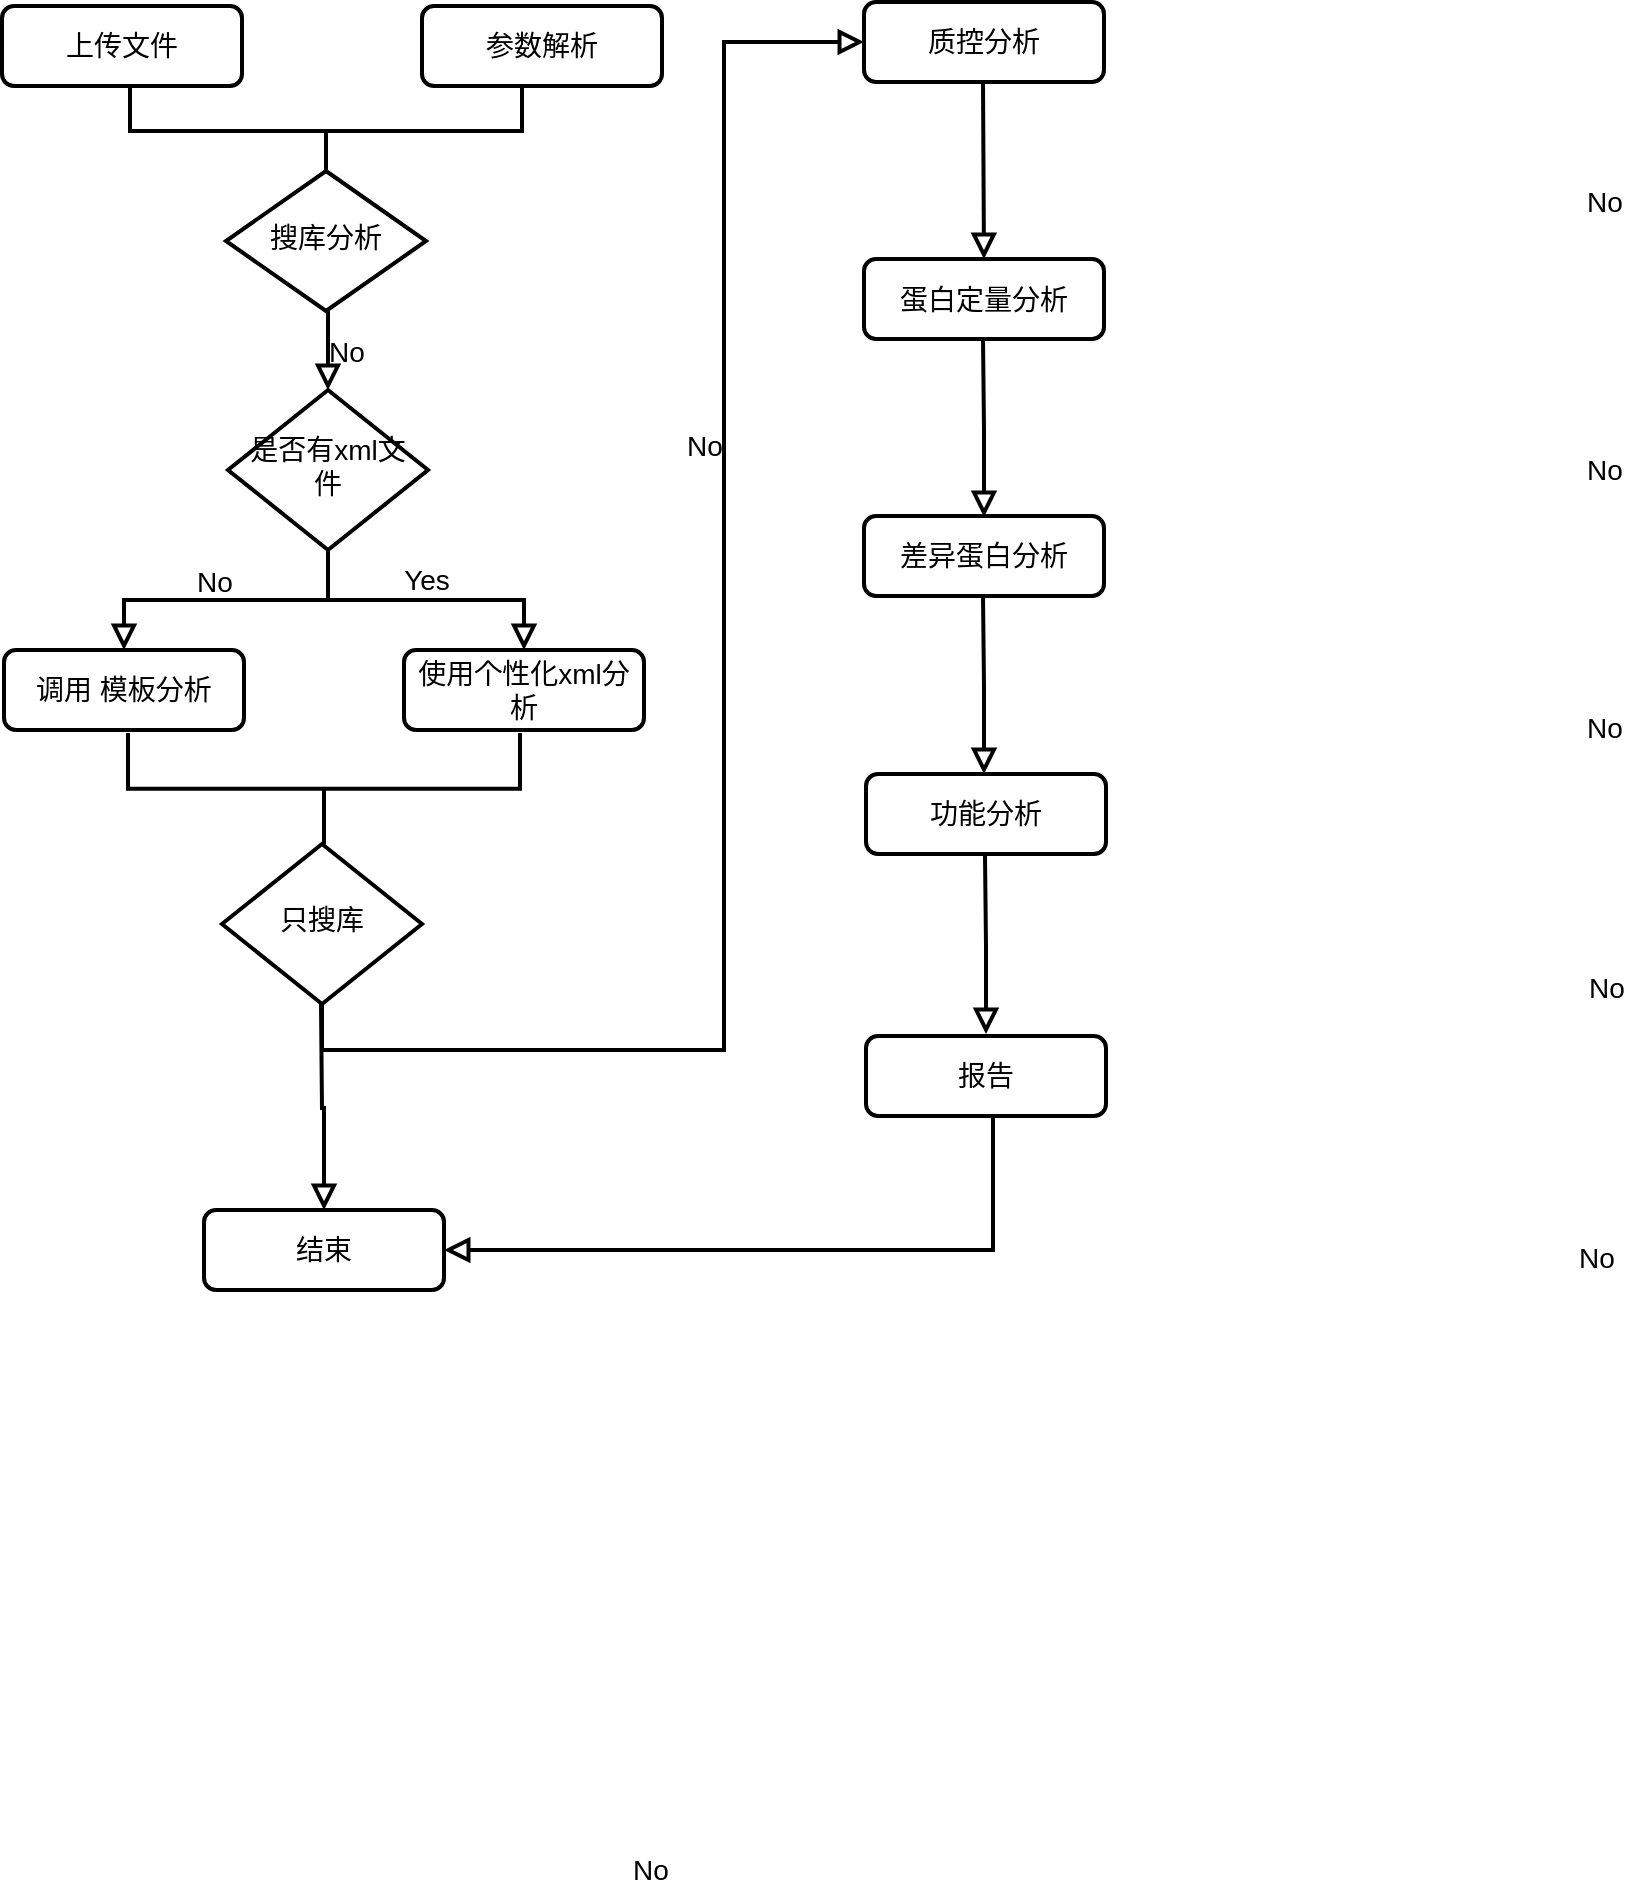 <mxfile version="24.7.17">
  <diagram id="C5RBs43oDa-KdzZeNtuy" name="Page-1">
    <mxGraphModel dx="1398" dy="821" grid="0" gridSize="10" guides="1" tooltips="1" connect="1" arrows="1" fold="1" page="1" pageScale="1" pageWidth="827" pageHeight="1169" background="#ffffff" math="0" shadow="0">
      <root>
        <mxCell id="WIyWlLk6GJQsqaUBKTNV-0" />
        <mxCell id="WIyWlLk6GJQsqaUBKTNV-1" parent="WIyWlLk6GJQsqaUBKTNV-0" />
        <mxCell id="WIyWlLk6GJQsqaUBKTNV-3" value="参数解析" style="rounded=1;whiteSpace=wrap;html=1;fontSize=14;glass=0;strokeWidth=2;shadow=0;" parent="WIyWlLk6GJQsqaUBKTNV-1" vertex="1">
          <mxGeometry x="219" y="58" width="120" height="40" as="geometry" />
        </mxCell>
        <mxCell id="WIyWlLk6GJQsqaUBKTNV-6" value="搜库分析" style="rhombus;whiteSpace=wrap;html=1;shadow=0;fontFamily=Helvetica;fontSize=14;align=center;strokeWidth=2;spacing=6;spacingTop=-4;" parent="WIyWlLk6GJQsqaUBKTNV-1" vertex="1">
          <mxGeometry x="121" y="140.5" width="100" height="70" as="geometry" />
        </mxCell>
        <mxCell id="WIyWlLk6GJQsqaUBKTNV-8" value="No" style="rounded=0;html=1;jettySize=auto;orthogonalLoop=1;fontSize=14;endArrow=block;endFill=0;endSize=8;strokeWidth=2;shadow=0;labelBackgroundColor=none;edgeStyle=orthogonalEdgeStyle;" parent="WIyWlLk6GJQsqaUBKTNV-1" source="WIyWlLk6GJQsqaUBKTNV-10" target="WIyWlLk6GJQsqaUBKTNV-11" edge="1">
          <mxGeometry x="0.092" y="-9" relative="1" as="geometry">
            <mxPoint x="1" as="offset" />
          </mxGeometry>
        </mxCell>
        <mxCell id="WIyWlLk6GJQsqaUBKTNV-9" value="Yes" style="edgeStyle=orthogonalEdgeStyle;rounded=0;html=1;jettySize=auto;orthogonalLoop=1;fontSize=14;endArrow=block;endFill=0;endSize=8;strokeWidth=2;shadow=0;labelBackgroundColor=none;" parent="WIyWlLk6GJQsqaUBKTNV-1" source="WIyWlLk6GJQsqaUBKTNV-10" target="WIyWlLk6GJQsqaUBKTNV-12" edge="1">
          <mxGeometry y="10" relative="1" as="geometry">
            <mxPoint as="offset" />
          </mxGeometry>
        </mxCell>
        <mxCell id="WIyWlLk6GJQsqaUBKTNV-10" value="是否有xml文件" style="rhombus;whiteSpace=wrap;html=1;shadow=0;fontFamily=Helvetica;fontSize=14;align=center;strokeWidth=2;spacing=6;spacingTop=-4;" parent="WIyWlLk6GJQsqaUBKTNV-1" vertex="1">
          <mxGeometry x="122" y="250" width="100" height="80" as="geometry" />
        </mxCell>
        <mxCell id="WIyWlLk6GJQsqaUBKTNV-11" value="调用 模板分析" style="rounded=1;whiteSpace=wrap;html=1;fontSize=14;glass=0;strokeWidth=2;shadow=0;" parent="WIyWlLk6GJQsqaUBKTNV-1" vertex="1">
          <mxGeometry x="10" y="380" width="120" height="40" as="geometry" />
        </mxCell>
        <mxCell id="WIyWlLk6GJQsqaUBKTNV-12" value="使用个性化xml分析" style="rounded=1;whiteSpace=wrap;html=1;fontSize=14;glass=0;strokeWidth=2;shadow=0;" parent="WIyWlLk6GJQsqaUBKTNV-1" vertex="1">
          <mxGeometry x="210" y="380" width="120" height="40" as="geometry" />
        </mxCell>
        <mxCell id="sfizNHroCG51r4Uy0pmc-1" value="只搜库" style="rhombus;whiteSpace=wrap;html=1;shadow=0;fontFamily=Helvetica;fontSize=14;align=center;strokeWidth=2;spacing=6;spacingTop=-4;" parent="WIyWlLk6GJQsqaUBKTNV-1" vertex="1">
          <mxGeometry x="119" y="477" width="100" height="80" as="geometry" />
        </mxCell>
        <mxCell id="sfizNHroCG51r4Uy0pmc-11" value="质控分析" style="rounded=1;whiteSpace=wrap;html=1;fontSize=14;glass=0;strokeWidth=2;shadow=0;" parent="WIyWlLk6GJQsqaUBKTNV-1" vertex="1">
          <mxGeometry x="440" y="56" width="120" height="40" as="geometry" />
        </mxCell>
        <mxCell id="ldzkVbUKlNvXcCogLFCZ-21" value="蛋白定量分析" style="rounded=1;whiteSpace=wrap;html=1;glass=0;strokeWidth=2;shadow=0;flipV=1;fontSize=14;" vertex="1" parent="WIyWlLk6GJQsqaUBKTNV-1">
          <mxGeometry x="440" y="184.5" width="120" height="40" as="geometry" />
        </mxCell>
        <mxCell id="ldzkVbUKlNvXcCogLFCZ-23" value="差异蛋白分析" style="rounded=1;whiteSpace=wrap;html=1;glass=0;strokeWidth=2;shadow=0;flipV=1;fontSize=14;" vertex="1" parent="WIyWlLk6GJQsqaUBKTNV-1">
          <mxGeometry x="440" y="313" width="120" height="40" as="geometry" />
        </mxCell>
        <mxCell id="ldzkVbUKlNvXcCogLFCZ-25" value="功能分析" style="rounded=1;whiteSpace=wrap;html=1;glass=0;strokeWidth=2;shadow=0;flipV=1;fontSize=14;" vertex="1" parent="WIyWlLk6GJQsqaUBKTNV-1">
          <mxGeometry x="441" y="442" width="120" height="40" as="geometry" />
        </mxCell>
        <mxCell id="ldzkVbUKlNvXcCogLFCZ-30" value="No" style="rounded=0;html=1;jettySize=auto;orthogonalLoop=1;fontSize=14;endArrow=block;endFill=0;endSize=8;strokeWidth=2;shadow=0;labelBackgroundColor=none;edgeStyle=orthogonalEdgeStyle;exitX=0.5;exitY=1;exitDx=0;exitDy=0;" edge="1" parent="WIyWlLk6GJQsqaUBKTNV-1" source="WIyWlLk6GJQsqaUBKTNV-6">
          <mxGeometry x="0.028" y="9" relative="1" as="geometry">
            <mxPoint as="offset" />
            <mxPoint x="171.5" y="232.5" as="sourcePoint" />
            <mxPoint x="172" y="250" as="targetPoint" />
            <Array as="points" />
          </mxGeometry>
        </mxCell>
        <mxCell id="ldzkVbUKlNvXcCogLFCZ-38" value="上传文件" style="rounded=1;whiteSpace=wrap;html=1;fontSize=14;glass=0;strokeWidth=2;shadow=0;" vertex="1" parent="WIyWlLk6GJQsqaUBKTNV-1">
          <mxGeometry x="9" y="58" width="120" height="40" as="geometry" />
        </mxCell>
        <mxCell id="ldzkVbUKlNvXcCogLFCZ-50" value="" style="strokeWidth=2;html=1;shape=mxgraph.flowchart.annotation_2;align=left;labelPosition=right;pointerEvents=1;flipV=1;flipH=1;rotation=90;fontSize=14;" vertex="1" parent="WIyWlLk6GJQsqaUBKTNV-1">
          <mxGeometry x="149.5" y="22.5" width="43" height="196" as="geometry" />
        </mxCell>
        <mxCell id="ldzkVbUKlNvXcCogLFCZ-52" value="" style="strokeWidth=2;html=1;shape=mxgraph.flowchart.annotation_2;align=left;labelPosition=right;pointerEvents=1;flipV=1;flipH=1;rotation=90;fontSize=14;" vertex="1" parent="WIyWlLk6GJQsqaUBKTNV-1">
          <mxGeometry x="142.13" y="351.38" width="55.75" height="196" as="geometry" />
        </mxCell>
        <mxCell id="ldzkVbUKlNvXcCogLFCZ-53" value="No" style="rounded=0;html=1;jettySize=auto;orthogonalLoop=1;fontSize=14;endArrow=block;endFill=0;endSize=8;strokeWidth=2;shadow=0;labelBackgroundColor=none;edgeStyle=orthogonalEdgeStyle;entryX=0;entryY=0.5;entryDx=0;entryDy=0;" edge="1" parent="WIyWlLk6GJQsqaUBKTNV-1" target="sfizNHroCG51r4Uy0pmc-11">
          <mxGeometry x="0.319" y="10" relative="1" as="geometry">
            <mxPoint as="offset" />
            <mxPoint x="169" y="557" as="sourcePoint" />
            <mxPoint x="370" y="60" as="targetPoint" />
            <Array as="points">
              <mxPoint x="169" y="580" />
              <mxPoint x="370" y="580" />
              <mxPoint x="370" y="76" />
            </Array>
          </mxGeometry>
        </mxCell>
        <mxCell id="ldzkVbUKlNvXcCogLFCZ-55" value="No" style="rounded=0;html=1;jettySize=auto;orthogonalLoop=1;fontSize=14;endArrow=block;endFill=0;endSize=8;strokeWidth=2;shadow=0;labelBackgroundColor=none;edgeStyle=orthogonalEdgeStyle;exitX=0.5;exitY=1;exitDx=0;exitDy=0;entryX=0.5;entryY=0;entryDx=0;entryDy=0;" edge="1" parent="WIyWlLk6GJQsqaUBKTNV-1" target="ldzkVbUKlNvXcCogLFCZ-21">
          <mxGeometry x="0.396" y="310" relative="1" as="geometry">
            <mxPoint as="offset" />
            <mxPoint x="499.5" y="96" as="sourcePoint" />
            <mxPoint x="500.5" y="135" as="targetPoint" />
            <Array as="points" />
          </mxGeometry>
        </mxCell>
        <mxCell id="ldzkVbUKlNvXcCogLFCZ-56" value="No" style="rounded=0;html=1;jettySize=auto;orthogonalLoop=1;fontSize=14;endArrow=block;endFill=0;endSize=8;strokeWidth=2;shadow=0;labelBackgroundColor=none;edgeStyle=orthogonalEdgeStyle;exitX=0.5;exitY=1;exitDx=0;exitDy=0;entryX=0.5;entryY=0;entryDx=0;entryDy=0;" edge="1" parent="WIyWlLk6GJQsqaUBKTNV-1">
          <mxGeometry x="0.396" y="310" relative="1" as="geometry">
            <mxPoint as="offset" />
            <mxPoint x="499.5" y="224.5" as="sourcePoint" />
            <mxPoint x="500" y="313.5" as="targetPoint" />
            <Array as="points" />
          </mxGeometry>
        </mxCell>
        <mxCell id="ldzkVbUKlNvXcCogLFCZ-57" value="No" style="rounded=0;html=1;jettySize=auto;orthogonalLoop=1;fontSize=14;endArrow=block;endFill=0;endSize=8;strokeWidth=2;shadow=0;labelBackgroundColor=none;edgeStyle=orthogonalEdgeStyle;exitX=0.5;exitY=1;exitDx=0;exitDy=0;entryX=0.5;entryY=0;entryDx=0;entryDy=0;" edge="1" parent="WIyWlLk6GJQsqaUBKTNV-1">
          <mxGeometry x="0.396" y="310" relative="1" as="geometry">
            <mxPoint as="offset" />
            <mxPoint x="499.5" y="353" as="sourcePoint" />
            <mxPoint x="500" y="442" as="targetPoint" />
            <Array as="points" />
          </mxGeometry>
        </mxCell>
        <mxCell id="ldzkVbUKlNvXcCogLFCZ-59" value="报告" style="rounded=1;whiteSpace=wrap;html=1;glass=0;strokeWidth=2;shadow=0;flipV=1;fontSize=14;" vertex="1" parent="WIyWlLk6GJQsqaUBKTNV-1">
          <mxGeometry x="441" y="573" width="120" height="40" as="geometry" />
        </mxCell>
        <mxCell id="ldzkVbUKlNvXcCogLFCZ-60" value="No" style="rounded=0;html=1;jettySize=auto;orthogonalLoop=1;fontSize=14;endArrow=block;endFill=0;endSize=8;strokeWidth=2;shadow=0;labelBackgroundColor=none;edgeStyle=orthogonalEdgeStyle;exitX=0.5;exitY=1;exitDx=0;exitDy=0;entryX=1;entryY=0.5;entryDx=0;entryDy=0;" edge="1" parent="WIyWlLk6GJQsqaUBKTNV-1" target="ldzkVbUKlNvXcCogLFCZ-62">
          <mxGeometry x="0.396" y="310" relative="1" as="geometry">
            <mxPoint as="offset" />
            <mxPoint x="504.5" y="613" as="sourcePoint" />
            <mxPoint x="241" y="680" as="targetPoint" />
            <Array as="points">
              <mxPoint x="505" y="680" />
            </Array>
          </mxGeometry>
        </mxCell>
        <mxCell id="ldzkVbUKlNvXcCogLFCZ-61" value="No" style="rounded=0;html=1;jettySize=auto;orthogonalLoop=1;fontSize=14;endArrow=block;endFill=0;endSize=8;strokeWidth=2;shadow=0;labelBackgroundColor=none;edgeStyle=orthogonalEdgeStyle;exitX=0.5;exitY=1;exitDx=0;exitDy=0;entryX=0.5;entryY=0;entryDx=0;entryDy=0;" edge="1" parent="WIyWlLk6GJQsqaUBKTNV-1" target="ldzkVbUKlNvXcCogLFCZ-62">
          <mxGeometry x="1" y="652" relative="1" as="geometry">
            <mxPoint x="-16" y="24" as="offset" />
            <mxPoint x="168.5" y="557" as="sourcePoint" />
            <mxPoint x="169" y="600" as="targetPoint" />
            <Array as="points" />
          </mxGeometry>
        </mxCell>
        <mxCell id="ldzkVbUKlNvXcCogLFCZ-62" value="结束" style="rounded=1;whiteSpace=wrap;html=1;glass=0;strokeWidth=2;shadow=0;flipV=1;fontSize=14;" vertex="1" parent="WIyWlLk6GJQsqaUBKTNV-1">
          <mxGeometry x="110.01" y="660" width="120" height="40" as="geometry" />
        </mxCell>
        <mxCell id="ldzkVbUKlNvXcCogLFCZ-65" value="No" style="rounded=0;html=1;jettySize=auto;orthogonalLoop=1;fontSize=14;endArrow=block;endFill=0;endSize=8;strokeWidth=2;shadow=0;labelBackgroundColor=none;edgeStyle=orthogonalEdgeStyle;exitX=0.5;exitY=1;exitDx=0;exitDy=0;entryX=0.5;entryY=0;entryDx=0;entryDy=0;" edge="1" parent="WIyWlLk6GJQsqaUBKTNV-1">
          <mxGeometry x="0.396" y="310" relative="1" as="geometry">
            <mxPoint as="offset" />
            <mxPoint x="500.5" y="483" as="sourcePoint" />
            <mxPoint x="501" y="572" as="targetPoint" />
            <Array as="points" />
          </mxGeometry>
        </mxCell>
      </root>
    </mxGraphModel>
  </diagram>
</mxfile>
